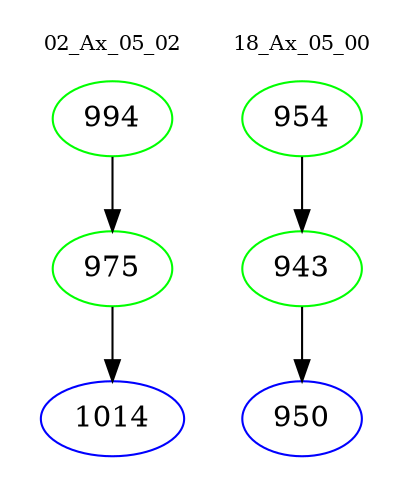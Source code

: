 digraph{
subgraph cluster_0 {
color = white
label = "02_Ax_05_02";
fontsize=10;
T0_994 [label="994", color="green"]
T0_994 -> T0_975 [color="black"]
T0_975 [label="975", color="green"]
T0_975 -> T0_1014 [color="black"]
T0_1014 [label="1014", color="blue"]
}
subgraph cluster_1 {
color = white
label = "18_Ax_05_00";
fontsize=10;
T1_954 [label="954", color="green"]
T1_954 -> T1_943 [color="black"]
T1_943 [label="943", color="green"]
T1_943 -> T1_950 [color="black"]
T1_950 [label="950", color="blue"]
}
}
